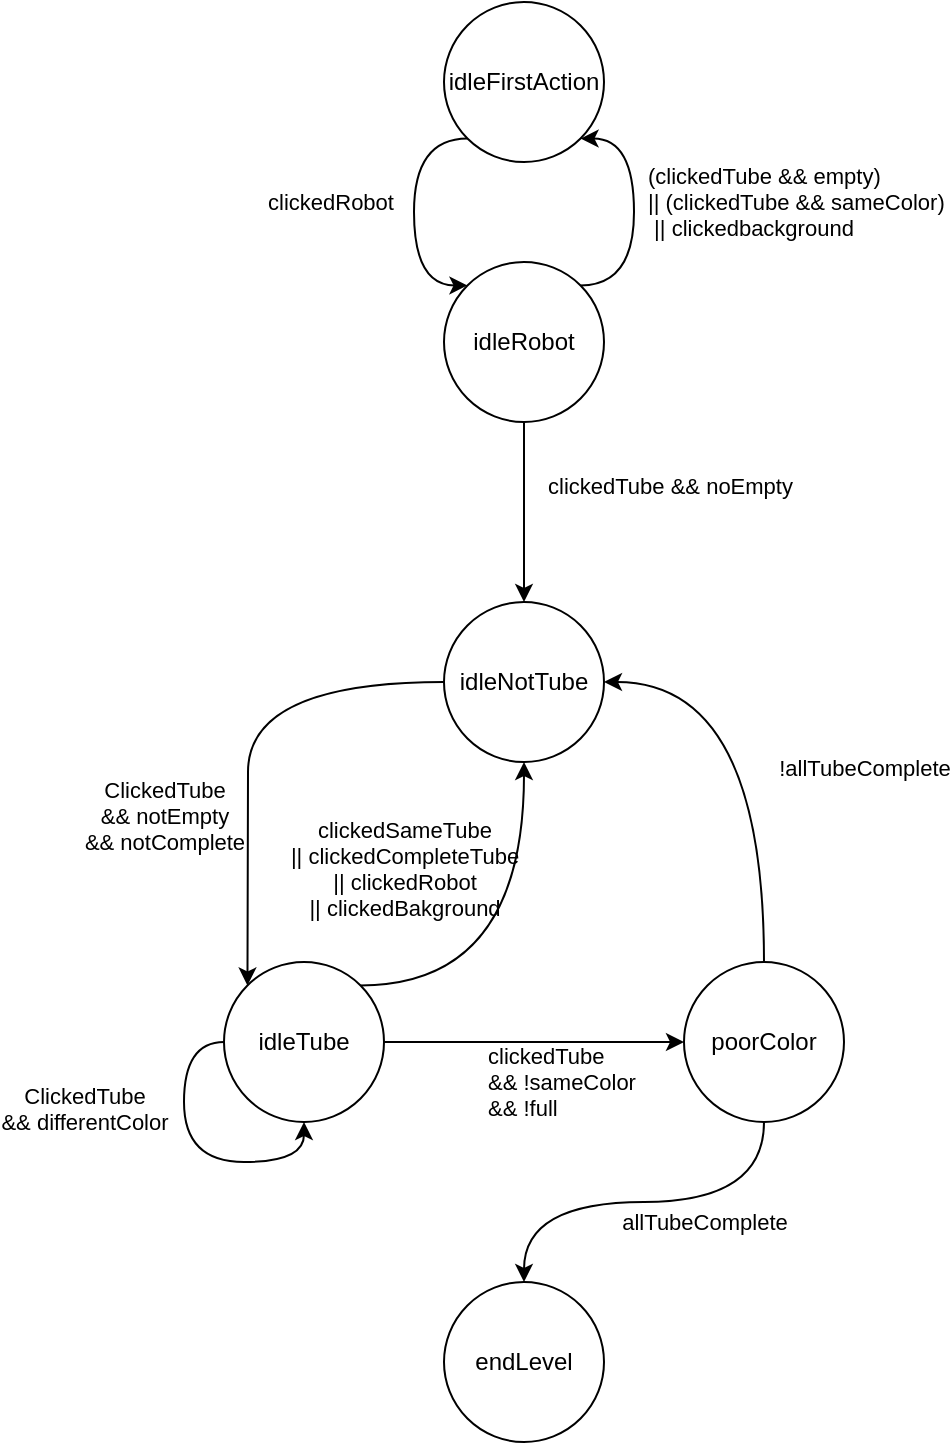 <mxfile version="21.0.2" type="device"><diagram id="R2lEEEUBdFMjLlhIrx00" name="Page-1"><mxGraphModel dx="659" dy="921" grid="1" gridSize="10" guides="1" tooltips="1" connect="1" arrows="1" fold="1" page="1" pageScale="1" pageWidth="850" pageHeight="1100" math="0" shadow="0" extFonts="Permanent Marker^https://fonts.googleapis.com/css?family=Permanent+Marker"><root><mxCell id="0"/><mxCell id="1" parent="0"/><mxCell id="50aqxcWhIGGJZ7S4NohX-12" value="clickedRobot" style="edgeStyle=orthogonalEdgeStyle;orthogonalLoop=1;jettySize=auto;html=1;exitX=0;exitY=1;exitDx=0;exitDy=0;curved=1;entryX=0;entryY=0;entryDx=0;entryDy=0;labelPosition=left;verticalLabelPosition=middle;align=left;verticalAlign=middle;" parent="1" source="50aqxcWhIGGJZ7S4NohX-9" target="50aqxcWhIGGJZ7S4NohX-10" edge="1"><mxGeometry x="-0.079" y="-75" relative="1" as="geometry"><mxPoint x="370" y="350" as="targetPoint"/><Array as="points"><mxPoint x="385" y="208"/><mxPoint x="385" y="282"/></Array><mxPoint as="offset"/></mxGeometry></mxCell><mxCell id="50aqxcWhIGGJZ7S4NohX-28" value="&lt;div&gt;(clickedTube &amp;amp;&amp;amp; empty)&lt;/div&gt;&lt;div&gt;|| (clickedTube &amp;amp;&amp;amp; sameColor)&lt;br&gt;&lt;/div&gt;&lt;div&gt;&amp;nbsp;|| clickedbackground&lt;/div&gt;" style="edgeStyle=orthogonalEdgeStyle;curved=1;orthogonalLoop=1;jettySize=auto;html=1;exitX=1;exitY=1;exitDx=0;exitDy=0;entryX=1;entryY=0;entryDx=0;entryDy=0;startArrow=classic;startFill=1;endArrow=none;endFill=0;align=left;labelPosition=right;verticalLabelPosition=middle;verticalAlign=middle;" parent="1" source="50aqxcWhIGGJZ7S4NohX-9" target="50aqxcWhIGGJZ7S4NohX-10" edge="1"><mxGeometry x="-0.079" y="5" relative="1" as="geometry"><Array as="points"><mxPoint x="495" y="208"/><mxPoint x="495" y="282"/></Array><mxPoint as="offset"/></mxGeometry></mxCell><mxCell id="50aqxcWhIGGJZ7S4NohX-9" value="&lt;div&gt;idleFirstAction&lt;/div&gt;" style="ellipse;whiteSpace=wrap;html=1;aspect=fixed;" parent="1" vertex="1"><mxGeometry x="400" y="140" width="80" height="80" as="geometry"/></mxCell><mxCell id="h4GKSFP37T1IJbwo9MTF-10" value="&lt;div&gt;clickedTube &amp;amp;&amp;amp; noEmpty&lt;br&gt;&lt;/div&gt;" style="edgeStyle=orthogonalEdgeStyle;rounded=0;orthogonalLoop=1;jettySize=auto;html=1;curved=1;align=left;" edge="1" parent="1" source="50aqxcWhIGGJZ7S4NohX-10" target="h4GKSFP37T1IJbwo9MTF-2"><mxGeometry x="-0.286" y="10" relative="1" as="geometry"><mxPoint as="offset"/></mxGeometry></mxCell><mxCell id="50aqxcWhIGGJZ7S4NohX-10" value="idleRobot" style="ellipse;whiteSpace=wrap;html=1;aspect=fixed;" parent="1" vertex="1"><mxGeometry x="400" y="270" width="80" height="80" as="geometry"/></mxCell><mxCell id="h4GKSFP37T1IJbwo9MTF-25" value="&#xA;&lt;br&gt;&lt;div&gt;ClickedTube &lt;br&gt;&lt;/div&gt;&lt;div&gt;&amp;amp;&amp;amp; notEmpty &lt;br&gt;&lt;/div&gt;&lt;div&gt;&amp;amp;&amp;amp; notComplete &lt;/div&gt;&lt;br&gt;&lt;br&gt;&#xA;&#xA;" style="edgeStyle=orthogonalEdgeStyle;rounded=0;orthogonalLoop=1;jettySize=auto;html=1;curved=1;labelBackgroundColor=none;entryX=0;entryY=0;entryDx=0;entryDy=0;" edge="1" parent="1" source="h4GKSFP37T1IJbwo9MTF-2" target="h4GKSFP37T1IJbwo9MTF-3"><mxGeometry x="0.424" y="-42" relative="1" as="geometry"><mxPoint x="330" y="620" as="targetPoint"/><Array as="points"><mxPoint x="302" y="480"/><mxPoint x="302" y="570"/></Array><mxPoint as="offset"/></mxGeometry></mxCell><mxCell id="h4GKSFP37T1IJbwo9MTF-2" value="idleNotTube" style="ellipse;whiteSpace=wrap;html=1;aspect=fixed;" vertex="1" parent="1"><mxGeometry x="400" y="440" width="80" height="80" as="geometry"/></mxCell><mxCell id="h4GKSFP37T1IJbwo9MTF-16" value="clickedTube&lt;br&gt;&lt;div&gt;&amp;amp;&amp;amp; !sameColor&lt;/div&gt;&lt;div&gt;&amp;amp;&amp;amp; !full&lt;br&gt;&lt;/div&gt;" style="edgeStyle=orthogonalEdgeStyle;rounded=0;orthogonalLoop=1;jettySize=auto;html=1;curved=1;align=left;entryX=0;entryY=0.5;entryDx=0;entryDy=0;exitX=1;exitY=0.5;exitDx=0;exitDy=0;" edge="1" parent="1" source="h4GKSFP37T1IJbwo9MTF-3" target="h4GKSFP37T1IJbwo9MTF-4"><mxGeometry x="-0.333" y="-20" relative="1" as="geometry"><Array as="points"><mxPoint x="420" y="660"/><mxPoint x="420" y="660"/></Array><mxPoint as="offset"/></mxGeometry></mxCell><mxCell id="h4GKSFP37T1IJbwo9MTF-26" value="&#xA;clickedSameTube&lt;div&gt;|| clickedCompleteTube&lt;/div&gt;&lt;div&gt;|| clickedRobot&lt;/div&gt;&lt;div&gt;|| clickedBakground&lt;br&gt;&lt;/div&gt;&#xA;&#xA;" style="edgeStyle=orthogonalEdgeStyle;rounded=0;orthogonalLoop=1;jettySize=auto;html=1;entryX=0.5;entryY=1;entryDx=0;entryDy=0;exitX=1;exitY=0;exitDx=0;exitDy=0;curved=1;labelBackgroundColor=none;" edge="1" parent="1" source="h4GKSFP37T1IJbwo9MTF-3" target="h4GKSFP37T1IJbwo9MTF-2"><mxGeometry x="-0.778" y="52" relative="1" as="geometry"><mxPoint as="offset"/></mxGeometry></mxCell><mxCell id="h4GKSFP37T1IJbwo9MTF-27" value="&#xA;&lt;div&gt;ClickedTube&lt;/div&gt;&lt;div&gt;&amp;amp;&amp;amp; differentColor&lt;br&gt;&lt;/div&gt;&#xA;&#xA;" style="edgeStyle=orthogonalEdgeStyle;rounded=0;orthogonalLoop=1;jettySize=auto;html=1;entryX=0.5;entryY=1;entryDx=0;entryDy=0;exitX=0;exitY=0.5;exitDx=0;exitDy=0;labelBackgroundColor=none;curved=1;" edge="1" parent="1" source="h4GKSFP37T1IJbwo9MTF-3" target="h4GKSFP37T1IJbwo9MTF-3"><mxGeometry x="-0.25" y="-50" relative="1" as="geometry"><mxPoint x="220" y="670" as="targetPoint"/><mxPoint as="offset"/></mxGeometry></mxCell><mxCell id="h4GKSFP37T1IJbwo9MTF-3" value="idleTube" style="ellipse;whiteSpace=wrap;html=1;aspect=fixed;" vertex="1" parent="1"><mxGeometry x="290" y="620" width="80" height="80" as="geometry"/></mxCell><mxCell id="h4GKSFP37T1IJbwo9MTF-24" value="&lt;div&gt;allTubeComplete&lt;/div&gt;" style="edgeStyle=orthogonalEdgeStyle;rounded=0;orthogonalLoop=1;jettySize=auto;html=1;curved=1;exitX=0.5;exitY=1;exitDx=0;exitDy=0;" edge="1" parent="1" source="h4GKSFP37T1IJbwo9MTF-4" target="h4GKSFP37T1IJbwo9MTF-5"><mxGeometry x="-0.3" y="10" relative="1" as="geometry"><mxPoint as="offset"/></mxGeometry></mxCell><mxCell id="h4GKSFP37T1IJbwo9MTF-28" value="&#xA;!allTubeComplete&#xA;&#xA;" style="edgeStyle=orthogonalEdgeStyle;rounded=0;orthogonalLoop=1;jettySize=auto;html=1;entryX=1;entryY=0.5;entryDx=0;entryDy=0;exitX=0.5;exitY=0;exitDx=0;exitDy=0;curved=1;" edge="1" parent="1" source="h4GKSFP37T1IJbwo9MTF-4" target="h4GKSFP37T1IJbwo9MTF-2"><mxGeometry x="-0.182" y="-50" relative="1" as="geometry"><mxPoint as="offset"/></mxGeometry></mxCell><mxCell id="h4GKSFP37T1IJbwo9MTF-4" value="poorColor" style="ellipse;whiteSpace=wrap;html=1;aspect=fixed;" vertex="1" parent="1"><mxGeometry x="520" y="620" width="80" height="80" as="geometry"/></mxCell><mxCell id="h4GKSFP37T1IJbwo9MTF-5" value="endLevel" style="ellipse;whiteSpace=wrap;html=1;aspect=fixed;" vertex="1" parent="1"><mxGeometry x="400" y="780" width="80" height="80" as="geometry"/></mxCell></root></mxGraphModel></diagram></mxfile>